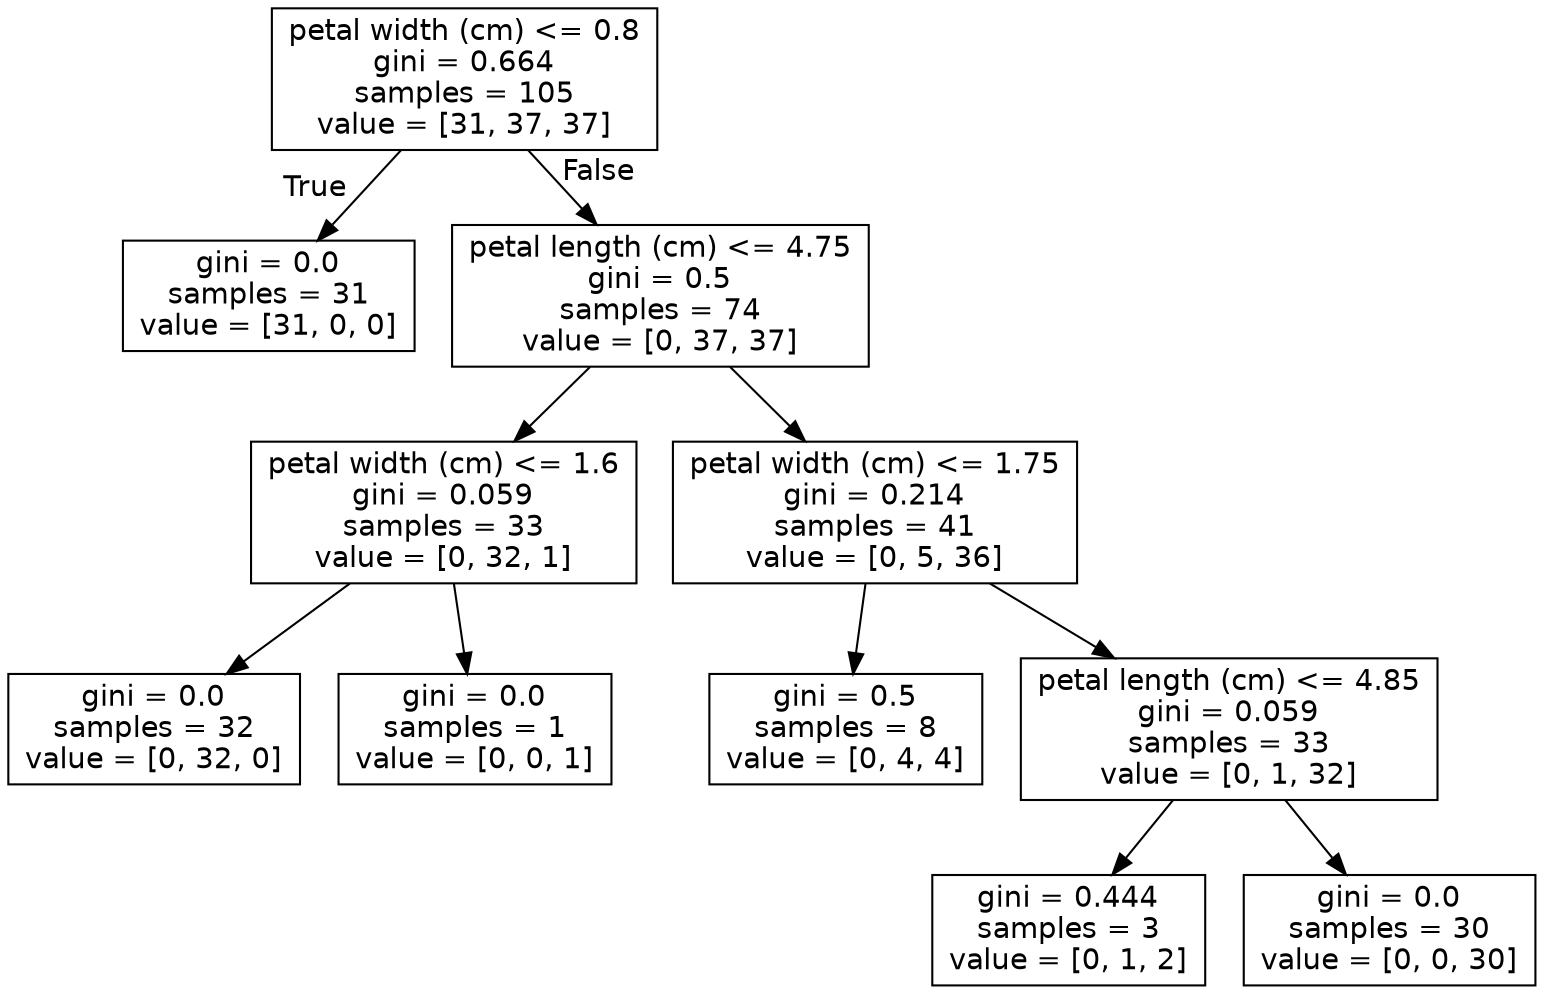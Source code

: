 digraph Tree {
node [shape=box, fontname="helvetica"] ;
edge [fontname="helvetica"] ;
0 [label="petal width (cm) <= 0.8\ngini = 0.664\nsamples = 105\nvalue = [31, 37, 37]"] ;
1 [label="gini = 0.0\nsamples = 31\nvalue = [31, 0, 0]"] ;
0 -> 1 [labeldistance=2.5, labelangle=45, headlabel="True"] ;
2 [label="petal length (cm) <= 4.75\ngini = 0.5\nsamples = 74\nvalue = [0, 37, 37]"] ;
0 -> 2 [labeldistance=2.5, labelangle=-45, headlabel="False"] ;
3 [label="petal width (cm) <= 1.6\ngini = 0.059\nsamples = 33\nvalue = [0, 32, 1]"] ;
2 -> 3 ;
4 [label="gini = 0.0\nsamples = 32\nvalue = [0, 32, 0]"] ;
3 -> 4 ;
5 [label="gini = 0.0\nsamples = 1\nvalue = [0, 0, 1]"] ;
3 -> 5 ;
6 [label="petal width (cm) <= 1.75\ngini = 0.214\nsamples = 41\nvalue = [0, 5, 36]"] ;
2 -> 6 ;
7 [label="gini = 0.5\nsamples = 8\nvalue = [0, 4, 4]"] ;
6 -> 7 ;
8 [label="petal length (cm) <= 4.85\ngini = 0.059\nsamples = 33\nvalue = [0, 1, 32]"] ;
6 -> 8 ;
9 [label="gini = 0.444\nsamples = 3\nvalue = [0, 1, 2]"] ;
8 -> 9 ;
10 [label="gini = 0.0\nsamples = 30\nvalue = [0, 0, 30]"] ;
8 -> 10 ;
}